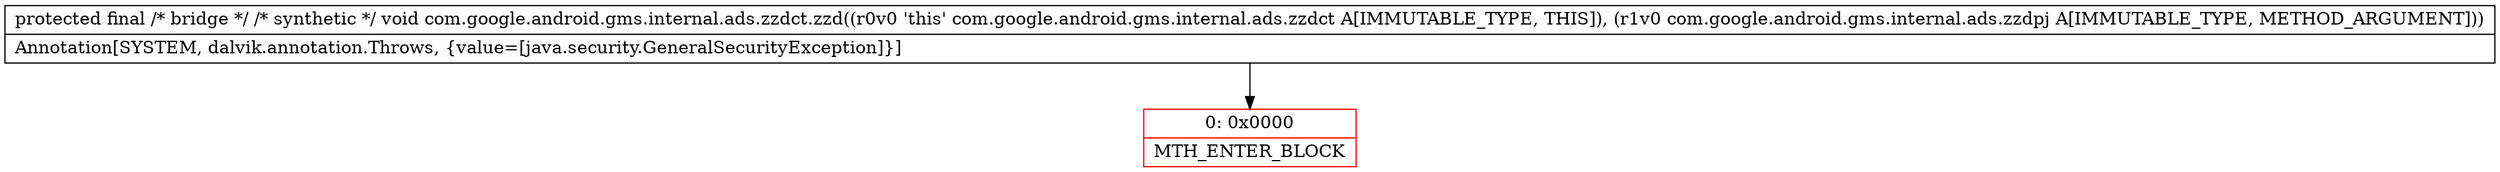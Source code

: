 digraph "CFG forcom.google.android.gms.internal.ads.zzdct.zzd(Lcom\/google\/android\/gms\/internal\/ads\/zzdpj;)V" {
subgraph cluster_Region_1630678982 {
label = "R(0)";
node [shape=record,color=blue];
}
Node_0 [shape=record,color=red,label="{0\:\ 0x0000|MTH_ENTER_BLOCK\l}"];
MethodNode[shape=record,label="{protected final \/* bridge *\/ \/* synthetic *\/ void com.google.android.gms.internal.ads.zzdct.zzd((r0v0 'this' com.google.android.gms.internal.ads.zzdct A[IMMUTABLE_TYPE, THIS]), (r1v0 com.google.android.gms.internal.ads.zzdpj A[IMMUTABLE_TYPE, METHOD_ARGUMENT]))  | Annotation[SYSTEM, dalvik.annotation.Throws, \{value=[java.security.GeneralSecurityException]\}]\l}"];
MethodNode -> Node_0;
}

